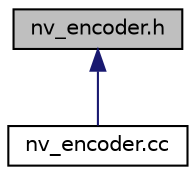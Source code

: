 digraph "nv_encoder.h"
{
 // LATEX_PDF_SIZE
  edge [fontname="Helvetica",fontsize="10",labelfontname="Helvetica",labelfontsize="10"];
  node [fontname="Helvetica",fontsize="10",shape=record];
  Node1 [label="nv_encoder.h",height=0.2,width=0.4,color="black", fillcolor="grey75", style="filled", fontcolor="black",tooltip="NvPipe encoder."];
  Node1 -> Node2 [dir="back",color="midnightblue",fontsize="10",style="solid",fontname="Helvetica"];
  Node2 [label="nv_encoder.cc",height=0.2,width=0.4,color="black", fillcolor="white", style="filled",URL="$nv__encoder_8cc.html",tooltip="NvPipe encoder."];
}

